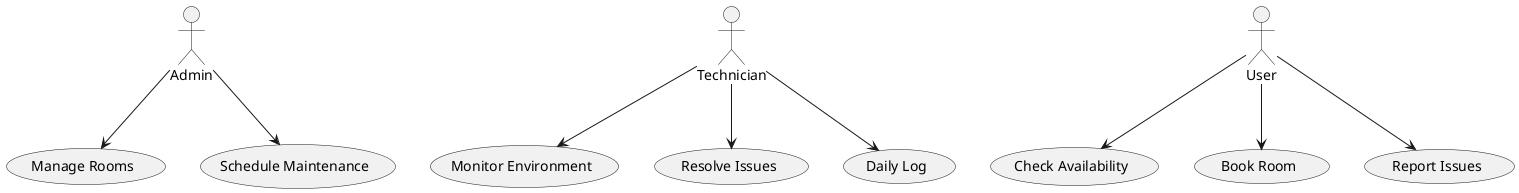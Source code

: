 @startuml use case diagram
actor Admin
actor Technician
actor User

Admin --> (Manage Rooms)
Admin --> (Schedule Maintenance)
User --> (Check Availability)
User --> (Book Room)
User --> (Report Issues)
Technician --> (Monitor Environment)
Technician --> (Resolve Issues)
Technician --> (Daily Log)
@enduml
